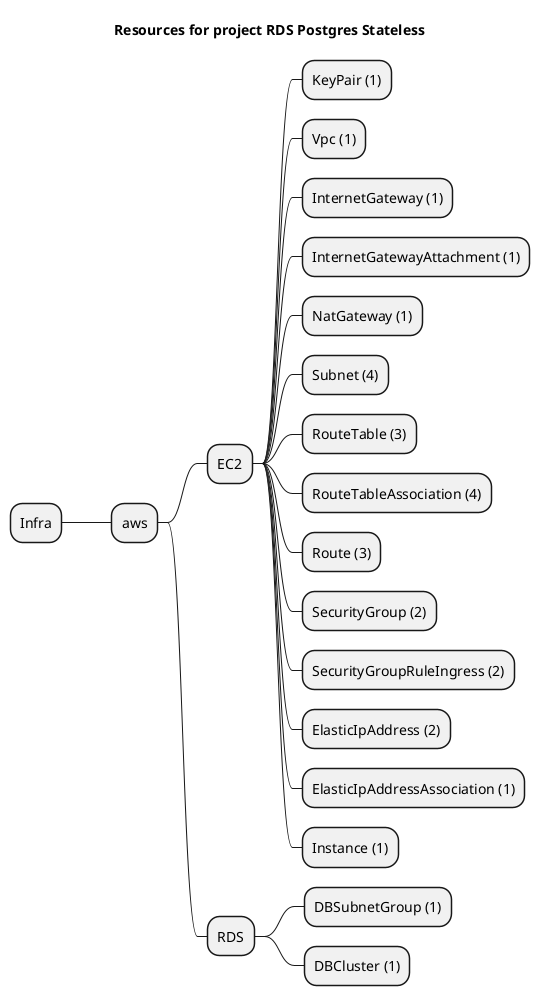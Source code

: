 @startmindmap
title Resources for project RDS Postgres Stateless
skinparam monochrome true
+ Infra
++ aws
+++ EC2
++++ KeyPair (1)
++++ Vpc (1)
++++ InternetGateway (1)
++++ InternetGatewayAttachment (1)
++++ NatGateway (1)
++++ Subnet (4)
++++ RouteTable (3)
++++ RouteTableAssociation (4)
++++ Route (3)
++++ SecurityGroup (2)
++++ SecurityGroupRuleIngress (2)
++++ ElasticIpAddress (2)
++++ ElasticIpAddressAssociation (1)
++++ Instance (1)
+++ RDS
++++ DBSubnetGroup (1)
++++ DBCluster (1)
@endmindmap